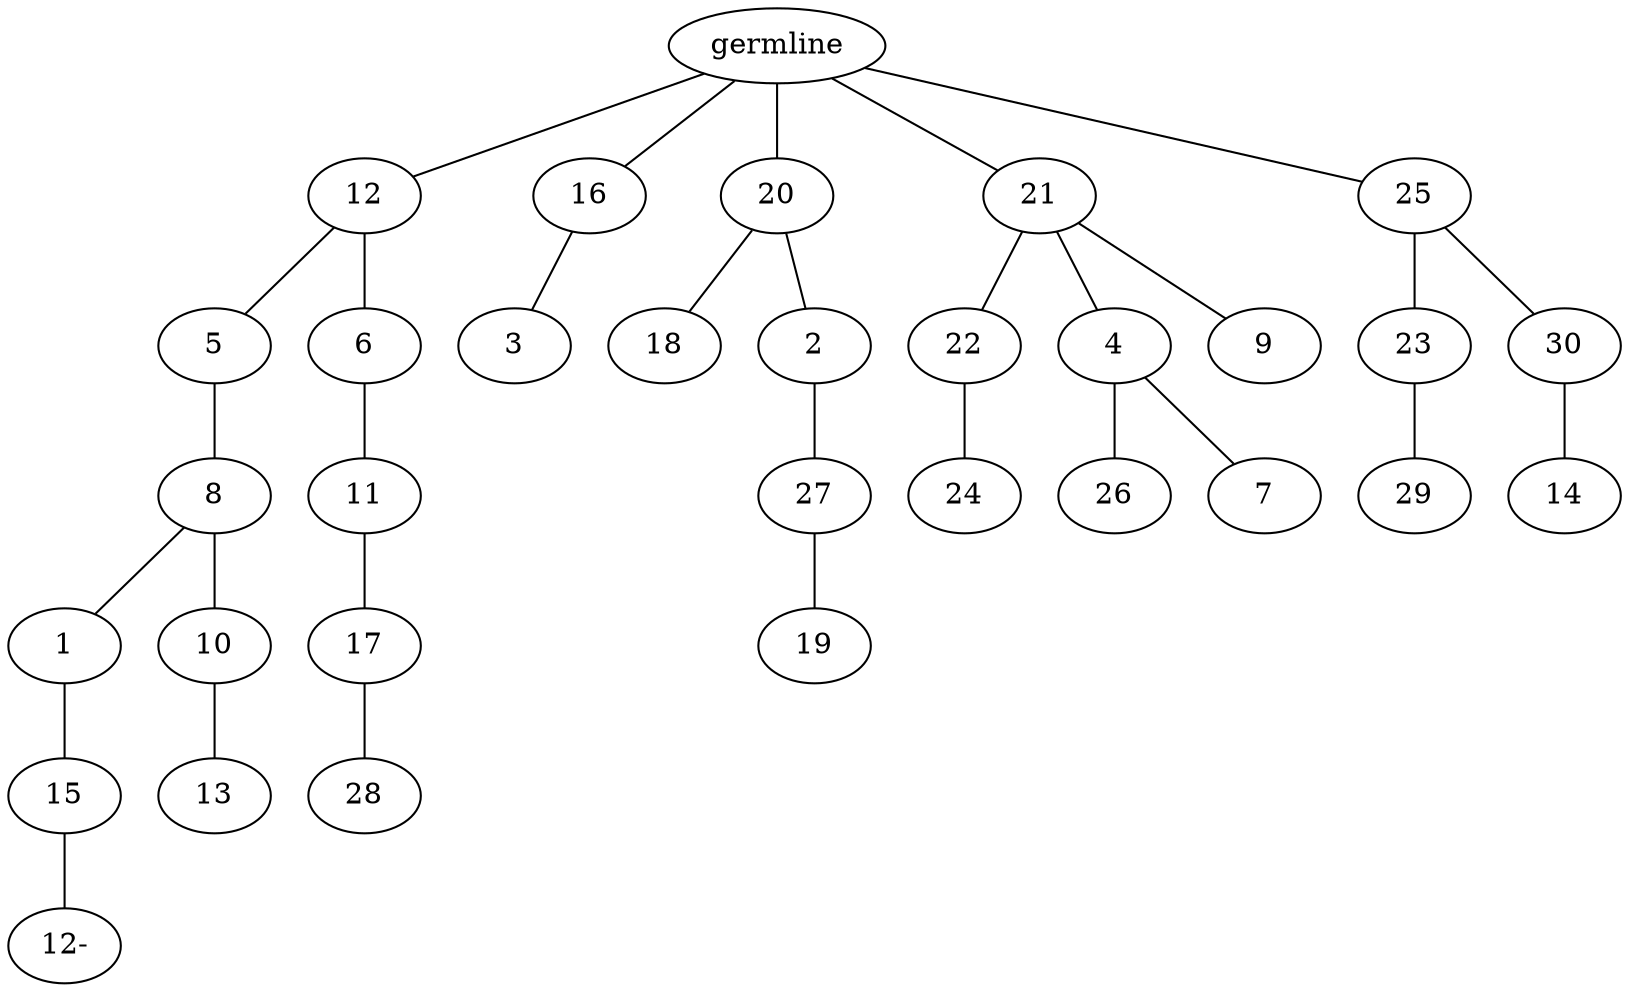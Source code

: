 graph tree {
    "140111323687856" [label="germline"];
    "140111323729680" [label="12"];
    "140111323656736" [label="5"];
    "140111323210656" [label="8"];
    "140111323211664" [label="1"];
    "140111323212096" [label="15"];
    "140111323980128" [label="12-"];
    "140111323211952" [label="10"];
    "140111323209936" [label="13"];
    "140111323211184" [label="6"];
    "140111323210800" [label="11"];
    "140111323211904" [label="17"];
    "140111323212288" [label="28"];
    "140111323728624" [label="16"];
    "140111323210080" [label="3"];
    "140111323658128" [label="20"];
    "140111323210128" [label="18"];
    "140111323210416" [label="2"];
    "140111323212432" [label="27"];
    "140111323212192" [label="19"];
    "140111323656352" [label="21"];
    "140111323212864" [label="22"];
    "140111323210896" [label="24"];
    "140111323211472" [label="4"];
    "140111323213200" [label="26"];
    "140111323212336" [label="7"];
    "140111323212816" [label="9"];
    "140111323213488" [label="25"];
    "140111323213776" [label="23"];
    "140111323210608" [label="29"];
    "140111323212576" [label="30"];
    "140111323213536" [label="14"];
    "140111323687856" -- "140111323729680";
    "140111323687856" -- "140111323728624";
    "140111323687856" -- "140111323658128";
    "140111323687856" -- "140111323656352";
    "140111323687856" -- "140111323213488";
    "140111323729680" -- "140111323656736";
    "140111323729680" -- "140111323211184";
    "140111323656736" -- "140111323210656";
    "140111323210656" -- "140111323211664";
    "140111323210656" -- "140111323211952";
    "140111323211664" -- "140111323212096";
    "140111323212096" -- "140111323980128";
    "140111323211952" -- "140111323209936";
    "140111323211184" -- "140111323210800";
    "140111323210800" -- "140111323211904";
    "140111323211904" -- "140111323212288";
    "140111323728624" -- "140111323210080";
    "140111323658128" -- "140111323210128";
    "140111323658128" -- "140111323210416";
    "140111323210416" -- "140111323212432";
    "140111323212432" -- "140111323212192";
    "140111323656352" -- "140111323212864";
    "140111323656352" -- "140111323211472";
    "140111323656352" -- "140111323212816";
    "140111323212864" -- "140111323210896";
    "140111323211472" -- "140111323213200";
    "140111323211472" -- "140111323212336";
    "140111323213488" -- "140111323213776";
    "140111323213488" -- "140111323212576";
    "140111323213776" -- "140111323210608";
    "140111323212576" -- "140111323213536";
}
